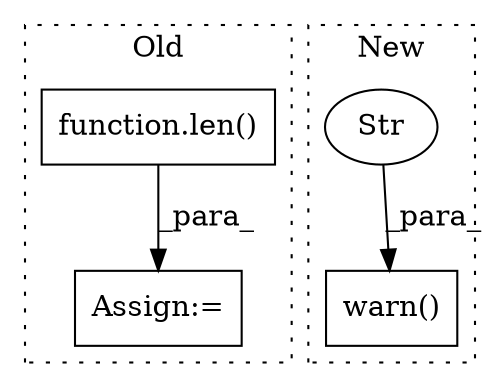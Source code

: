 digraph G {
subgraph cluster0 {
1 [label="function.len()" a="75" s="2310,2320" l="4,1" shape="box"];
4 [label="Assign:=" a="68" s="2543" l="3" shape="box"];
label = "Old";
style="dotted";
}
subgraph cluster1 {
2 [label="warn()" a="75" s="1670,1751" l="14,1" shape="box"];
3 [label="Str" a="66" s="1684" l="47" shape="ellipse"];
label = "New";
style="dotted";
}
1 -> 4 [label="_para_"];
3 -> 2 [label="_para_"];
}